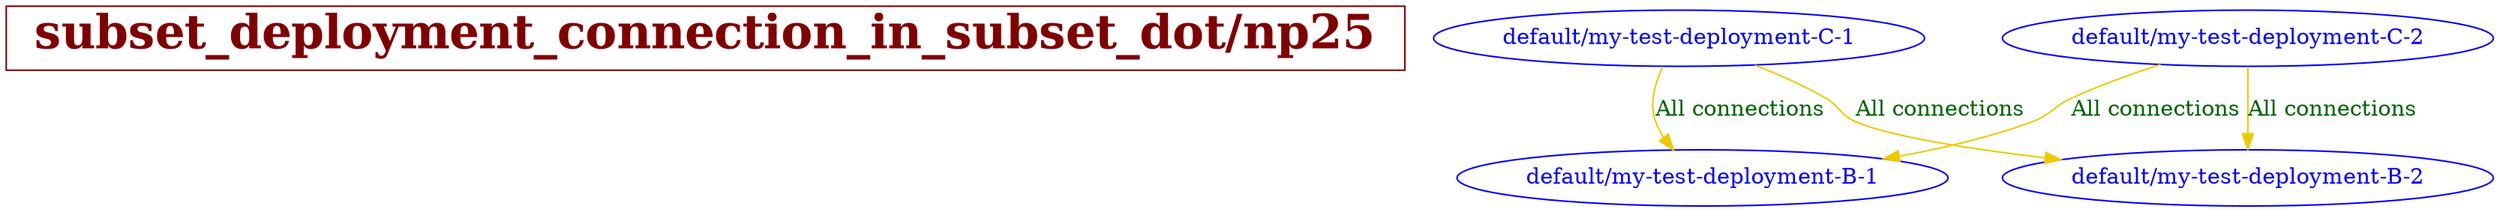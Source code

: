 // The Connectivity Graph of np25
digraph {
	HEADER [shape="box" label=< <B>subset_deployment_connection_in_subset_dot/np25</B> > fontsize=30 color=webmaroon fontcolor=webmaroon];
	"default/my-test-deployment-B-1" [label="default/my-test-deployment-B-1" color="blue" fontcolor="blue"]
	"default/my-test-deployment-B-2" [label="default/my-test-deployment-B-2" color="blue" fontcolor="blue"]
	"default/my-test-deployment-C-1" [label="default/my-test-deployment-C-1" color="blue" fontcolor="blue"]
	"default/my-test-deployment-C-2" [label="default/my-test-deployment-C-2" color="blue" fontcolor="blue"]
	"default/my-test-deployment-C-1" -> "default/my-test-deployment-B-1" [label="All connections" color="gold2" fontcolor="darkgreen"]
	"default/my-test-deployment-C-1" -> "default/my-test-deployment-B-2" [label="All connections" color="gold2" fontcolor="darkgreen"]
	"default/my-test-deployment-C-2" -> "default/my-test-deployment-B-1" [label="All connections" color="gold2" fontcolor="darkgreen"]
	"default/my-test-deployment-C-2" -> "default/my-test-deployment-B-2" [label="All connections" color="gold2" fontcolor="darkgreen"]
}


